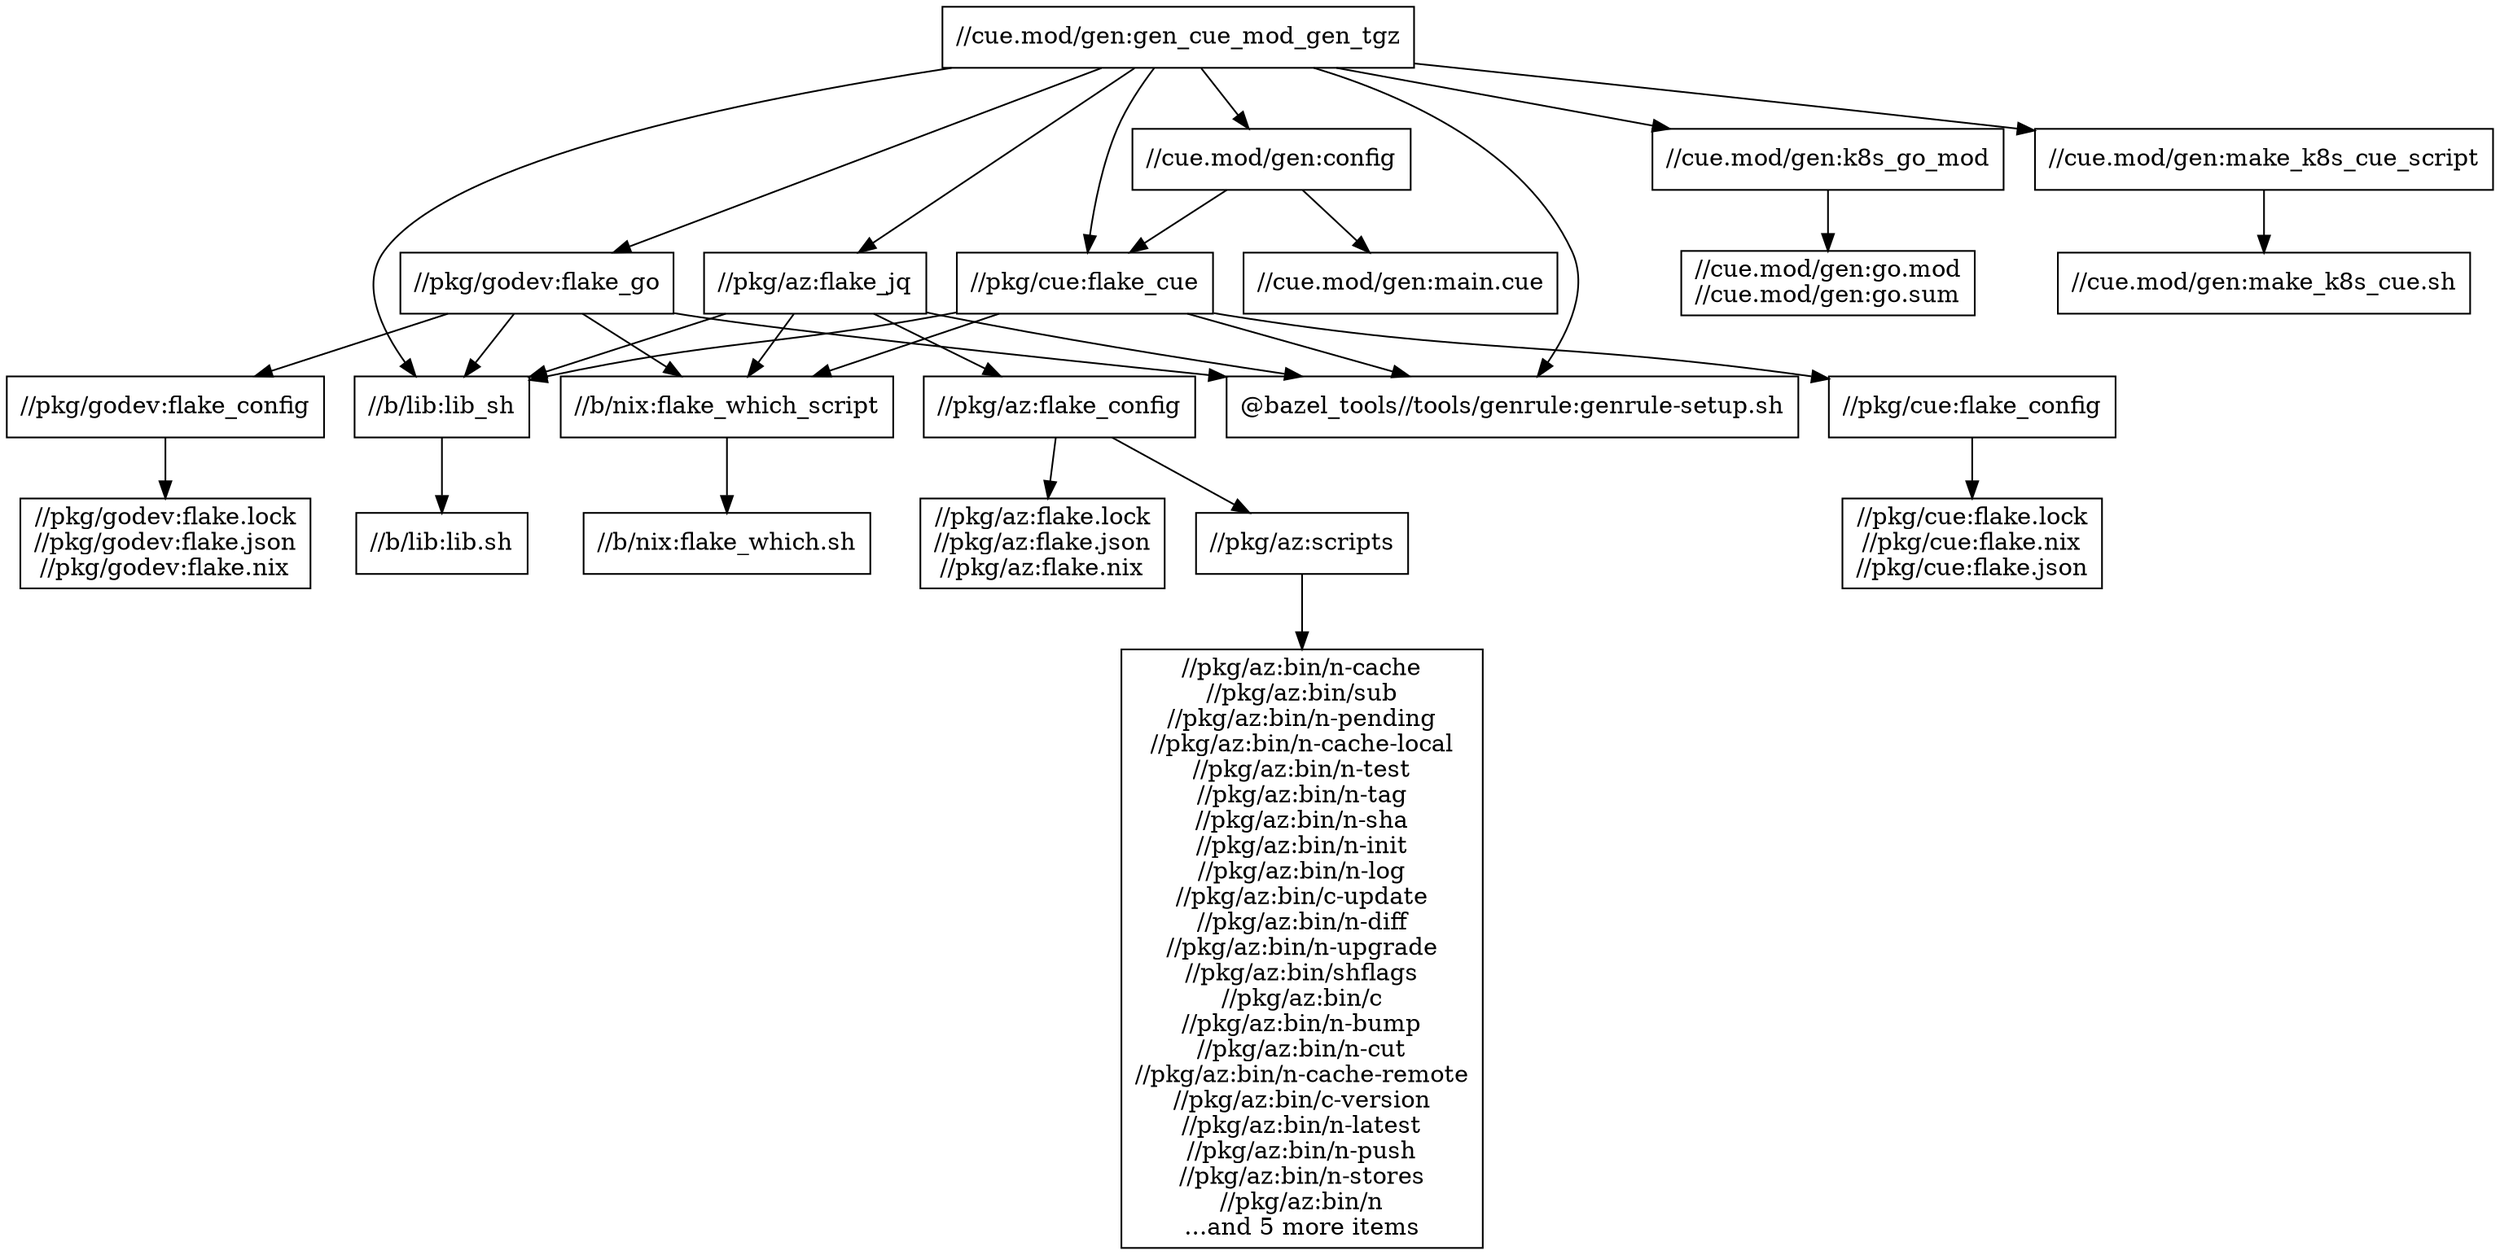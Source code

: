 digraph mygraph {
  node [shape=box];
  "//cue.mod/gen:gen_cue_mod_gen_tgz"
  "//cue.mod/gen:gen_cue_mod_gen_tgz" -> "//cue.mod/gen:config"
  "//cue.mod/gen:gen_cue_mod_gen_tgz" -> "//cue.mod/gen:k8s_go_mod"
  "//cue.mod/gen:gen_cue_mod_gen_tgz" -> "//cue.mod/gen:make_k8s_cue_script"
  "//cue.mod/gen:gen_cue_mod_gen_tgz" -> "//pkg/az:flake_jq"
  "//cue.mod/gen:gen_cue_mod_gen_tgz" -> "//pkg/cue:flake_cue"
  "//cue.mod/gen:gen_cue_mod_gen_tgz" -> "//pkg/godev:flake_go"
  "//cue.mod/gen:gen_cue_mod_gen_tgz" -> "//b/lib:lib_sh"
  "//cue.mod/gen:gen_cue_mod_gen_tgz" -> "@bazel_tools//tools/genrule:genrule-setup.sh"
  "//pkg/godev:flake_go"
  "//pkg/godev:flake_go" -> "//pkg/godev:flake_config"
  "//pkg/godev:flake_go" -> "//b/nix:flake_which_script"
  "//pkg/godev:flake_go" -> "@bazel_tools//tools/genrule:genrule-setup.sh"
  "//pkg/godev:flake_go" -> "//b/lib:lib_sh"
  "//pkg/godev:flake_config"
  "//pkg/godev:flake_config" -> "//pkg/godev:flake.lock\n//pkg/godev:flake.json\n//pkg/godev:flake.nix"
  "//pkg/godev:flake.lock\n//pkg/godev:flake.json\n//pkg/godev:flake.nix"
  "//cue.mod/gen:make_k8s_cue_script"
  "//cue.mod/gen:make_k8s_cue_script" -> "//cue.mod/gen:make_k8s_cue.sh"
  "//cue.mod/gen:make_k8s_cue.sh"
  "//cue.mod/gen:k8s_go_mod"
  "//cue.mod/gen:k8s_go_mod" -> "//cue.mod/gen:go.mod\n//cue.mod/gen:go.sum"
  "//cue.mod/gen:go.mod\n//cue.mod/gen:go.sum"
  "//cue.mod/gen:config"
  "//cue.mod/gen:config" -> "//cue.mod/gen:main.cue"
  "//cue.mod/gen:config" -> "//pkg/cue:flake_cue"
  "//pkg/cue:flake_cue"
  "//pkg/cue:flake_cue" -> "//pkg/cue:flake_config"
  "//pkg/cue:flake_cue" -> "//b/nix:flake_which_script"
  "//pkg/cue:flake_cue" -> "@bazel_tools//tools/genrule:genrule-setup.sh"
  "//pkg/cue:flake_cue" -> "//b/lib:lib_sh"
  "//pkg/cue:flake_config"
  "//pkg/cue:flake_config" -> "//pkg/cue:flake.lock\n//pkg/cue:flake.nix\n//pkg/cue:flake.json"
  "//cue.mod/gen:main.cue"
  "//pkg/az:flake_jq"
  "//pkg/az:flake_jq" -> "//pkg/az:flake_config"
  "//pkg/az:flake_jq" -> "@bazel_tools//tools/genrule:genrule-setup.sh"
  "//pkg/az:flake_jq" -> "//b/lib:lib_sh"
  "//pkg/az:flake_jq" -> "//b/nix:flake_which_script"
  "//b/nix:flake_which_script"
  "//b/nix:flake_which_script" -> "//b/nix:flake_which.sh"
  "//b/nix:flake_which.sh"
  "//b/lib:lib_sh"
  "//b/lib:lib_sh" -> "//b/lib:lib.sh"
  "//b/lib:lib.sh"
  "//pkg/az:flake_config"
  "//pkg/az:flake_config" -> "//pkg/az:flake.lock\n//pkg/az:flake.json\n//pkg/az:flake.nix"
  "//pkg/az:flake_config" -> "//pkg/az:scripts"
  "//pkg/az:scripts"
  "//pkg/az:scripts" -> "//pkg/az:bin/n-cache\n//pkg/az:bin/sub\n//pkg/az:bin/n-pending\n//pkg/az:bin/n-cache-local\n//pkg/az:bin/n-test\n//pkg/az:bin/n-tag\n//pkg/az:bin/n-sha\n//pkg/az:bin/n-init\n//pkg/az:bin/n-log\n//pkg/az:bin/c-update\n//pkg/az:bin/n-diff\n//pkg/az:bin/n-upgrade\n//pkg/az:bin/shflags\n//pkg/az:bin/c\n//pkg/az:bin/n-bump\n//pkg/az:bin/n-cut\n//pkg/az:bin/n-cache-remote\n//pkg/az:bin/c-version\n//pkg/az:bin/n-latest\n//pkg/az:bin/n-push\n//pkg/az:bin/n-stores\n//pkg/az:bin/n\n...and 5 more items"
  "//pkg/az:bin/n-cache\n//pkg/az:bin/sub\n//pkg/az:bin/n-pending\n//pkg/az:bin/n-cache-local\n//pkg/az:bin/n-test\n//pkg/az:bin/n-tag\n//pkg/az:bin/n-sha\n//pkg/az:bin/n-init\n//pkg/az:bin/n-log\n//pkg/az:bin/c-update\n//pkg/az:bin/n-diff\n//pkg/az:bin/n-upgrade\n//pkg/az:bin/shflags\n//pkg/az:bin/c\n//pkg/az:bin/n-bump\n//pkg/az:bin/n-cut\n//pkg/az:bin/n-cache-remote\n//pkg/az:bin/c-version\n//pkg/az:bin/n-latest\n//pkg/az:bin/n-push\n//pkg/az:bin/n-stores\n//pkg/az:bin/n\n...and 5 more items"
  "//pkg/az:flake.lock\n//pkg/az:flake.json\n//pkg/az:flake.nix"
  "@bazel_tools//tools/genrule:genrule-setup.sh"
  "//pkg/cue:flake.lock\n//pkg/cue:flake.nix\n//pkg/cue:flake.json"
}
